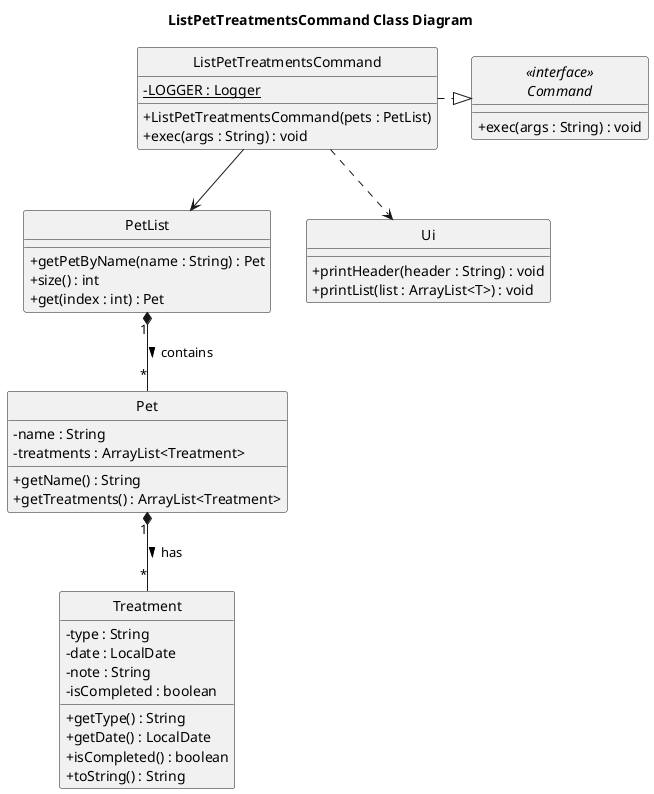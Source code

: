 @startuml
skinparam classAttributeIconSize 0
hide circle
title ListPetTreatmentsCommand Class Diagram

' =====================
' Classes
' =====================

interface "<<interface>>\nCommand" as Command {
    + exec(args : String) : void
}

class ListPetTreatmentsCommand {
    - {static} LOGGER : Logger
    + ListPetTreatmentsCommand(pets : PetList)
    + exec(args : String) : void
}

class PetList {
    + getPetByName(name : String) : Pet
    + size() : int
    + get(index : int) : Pet
}

class Pet {
    - name : String
    - treatments : ArrayList<Treatment>
    + getName() : String
    + getTreatments() : ArrayList<Treatment>
}

class Treatment {
    - type : String
    - date : LocalDate
    - note : String
    - isCompleted : boolean
    + getType() : String
    + getDate() : LocalDate
    + isCompleted() : boolean
    + toString() : String
}

class Ui {
    + printHeader(header : String) : void
    + printList(list : ArrayList<T>) : void
}

' =====================
' Relationships
' =====================

ListPetTreatmentsCommand .|> Command
ListPetTreatmentsCommand --> PetList
ListPetTreatmentsCommand ..> Ui
PetList "1" *-- "*" Pet : contains >
Pet "1" *-- "*" Treatment : has >
@enduml